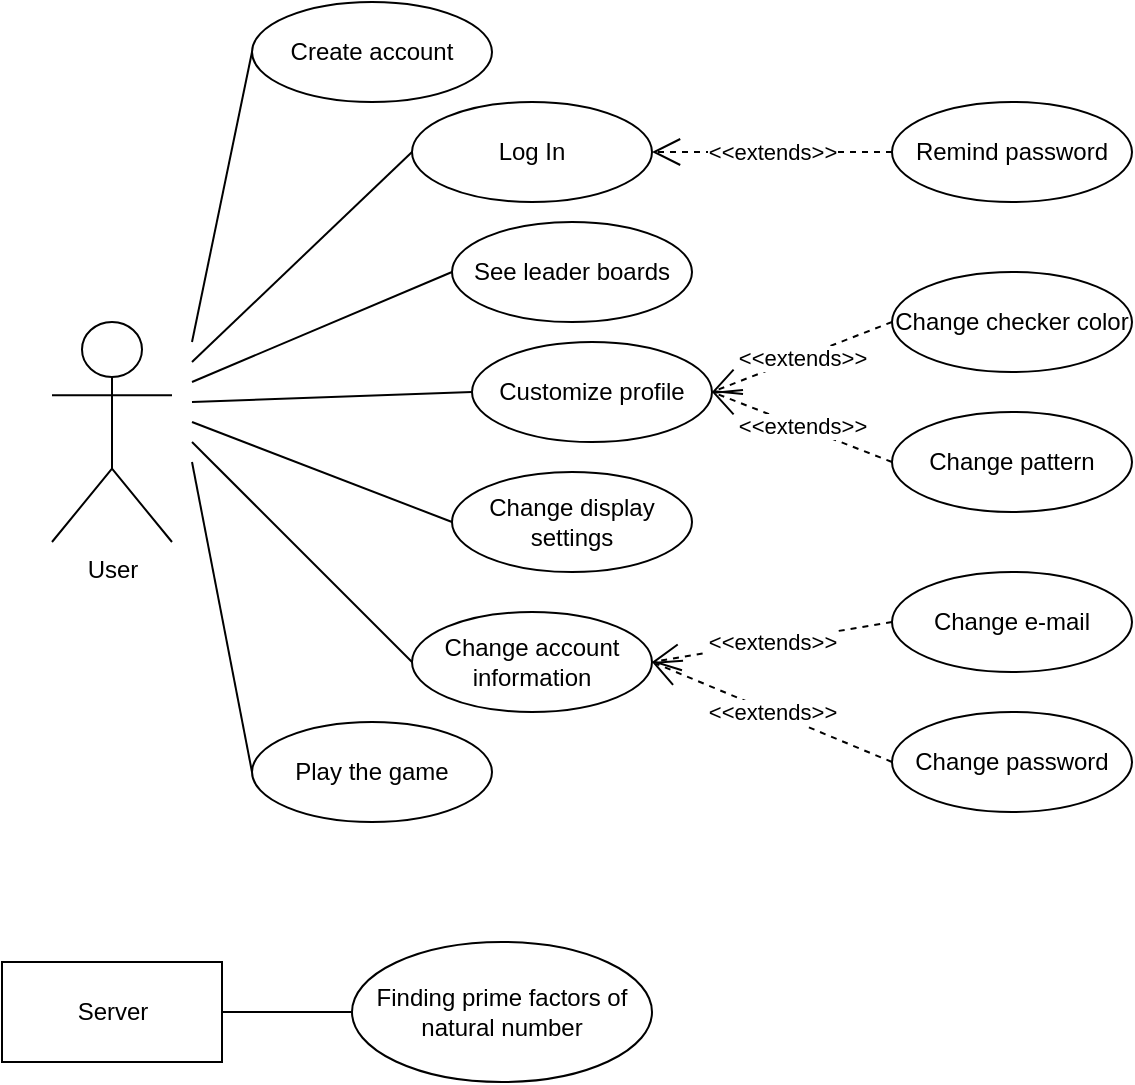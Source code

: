 <mxfile version="13.10.2" type="device"><diagram id="IRn3uLesTpJ_yi20futL" name="Page-1"><mxGraphModel dx="1038" dy="523" grid="1" gridSize="10" guides="1" tooltips="1" connect="1" arrows="1" fold="1" page="1" pageScale="1" pageWidth="850" pageHeight="1100" math="0" shadow="0"><root><mxCell id="0"/><mxCell id="1" parent="0"/><mxCell id="-iSITYaQUtS6uxrDB_0O-1" value="User" style="shape=umlActor;verticalLabelPosition=bottom;verticalAlign=top;html=1;outlineConnect=0;" vertex="1" parent="1"><mxGeometry x="80" y="190" width="60" height="110" as="geometry"/></mxCell><mxCell id="-iSITYaQUtS6uxrDB_0O-3" value="Log In" style="ellipse;whiteSpace=wrap;html=1;" vertex="1" parent="1"><mxGeometry x="260" y="80" width="120" height="50" as="geometry"/></mxCell><mxCell id="-iSITYaQUtS6uxrDB_0O-4" value="Remind password" style="ellipse;whiteSpace=wrap;html=1;" vertex="1" parent="1"><mxGeometry x="500" y="80" width="120" height="50" as="geometry"/></mxCell><mxCell id="-iSITYaQUtS6uxrDB_0O-5" value="" style="endArrow=none;html=1;entryX=0;entryY=0.5;entryDx=0;entryDy=0;" edge="1" parent="1" target="-iSITYaQUtS6uxrDB_0O-3"><mxGeometry width="50" height="50" relative="1" as="geometry"><mxPoint x="150" y="210" as="sourcePoint"/><mxPoint x="450" y="270" as="targetPoint"/></mxGeometry></mxCell><mxCell id="-iSITYaQUtS6uxrDB_0O-6" value="&amp;lt;&amp;lt;extends&amp;gt;&amp;gt;" style="endArrow=open;endSize=12;dashed=1;html=1;exitX=0;exitY=0.5;exitDx=0;exitDy=0;entryX=1;entryY=0.5;entryDx=0;entryDy=0;" edge="1" parent="1" source="-iSITYaQUtS6uxrDB_0O-4" target="-iSITYaQUtS6uxrDB_0O-3"><mxGeometry width="160" relative="1" as="geometry"><mxPoint x="340" y="300" as="sourcePoint"/><mxPoint x="210" y="330" as="targetPoint"/></mxGeometry></mxCell><mxCell id="-iSITYaQUtS6uxrDB_0O-7" value="Customize profile" style="ellipse;whiteSpace=wrap;html=1;" vertex="1" parent="1"><mxGeometry x="290" y="200" width="120" height="50" as="geometry"/></mxCell><mxCell id="-iSITYaQUtS6uxrDB_0O-8" value="See leader boards" style="ellipse;whiteSpace=wrap;html=1;" vertex="1" parent="1"><mxGeometry x="280" y="140" width="120" height="50" as="geometry"/></mxCell><mxCell id="-iSITYaQUtS6uxrDB_0O-9" value="Change checker color" style="ellipse;whiteSpace=wrap;html=1;" vertex="1" parent="1"><mxGeometry x="500" y="165" width="120" height="50" as="geometry"/></mxCell><mxCell id="-iSITYaQUtS6uxrDB_0O-10" value="Change pattern" style="ellipse;whiteSpace=wrap;html=1;" vertex="1" parent="1"><mxGeometry x="500" y="235" width="120" height="50" as="geometry"/></mxCell><mxCell id="-iSITYaQUtS6uxrDB_0O-12" value="&amp;lt;&amp;lt;extends&amp;gt;&amp;gt;" style="endArrow=open;endSize=12;dashed=1;html=1;exitX=0;exitY=0.5;exitDx=0;exitDy=0;entryX=1;entryY=0.5;entryDx=0;entryDy=0;" edge="1" parent="1" source="-iSITYaQUtS6uxrDB_0O-9" target="-iSITYaQUtS6uxrDB_0O-7"><mxGeometry width="160" relative="1" as="geometry"><mxPoint x="480" y="135" as="sourcePoint"/><mxPoint x="360" y="135" as="targetPoint"/></mxGeometry></mxCell><mxCell id="-iSITYaQUtS6uxrDB_0O-13" value="&amp;lt;&amp;lt;extends&amp;gt;&amp;gt;" style="endArrow=open;endSize=12;dashed=1;html=1;exitX=0;exitY=0.5;exitDx=0;exitDy=0;entryX=1;entryY=0.5;entryDx=0;entryDy=0;" edge="1" parent="1" source="-iSITYaQUtS6uxrDB_0O-10" target="-iSITYaQUtS6uxrDB_0O-7"><mxGeometry width="160" relative="1" as="geometry"><mxPoint x="490" y="145" as="sourcePoint"/><mxPoint x="370" y="145" as="targetPoint"/></mxGeometry></mxCell><mxCell id="-iSITYaQUtS6uxrDB_0O-14" value="Change display settings" style="ellipse;whiteSpace=wrap;html=1;" vertex="1" parent="1"><mxGeometry x="280" y="265" width="120" height="50" as="geometry"/></mxCell><mxCell id="-iSITYaQUtS6uxrDB_0O-15" value="Change account information" style="ellipse;whiteSpace=wrap;html=1;" vertex="1" parent="1"><mxGeometry x="260" y="335" width="120" height="50" as="geometry"/></mxCell><mxCell id="-iSITYaQUtS6uxrDB_0O-16" value="Change e-mail" style="ellipse;whiteSpace=wrap;html=1;" vertex="1" parent="1"><mxGeometry x="500" y="315" width="120" height="50" as="geometry"/></mxCell><mxCell id="-iSITYaQUtS6uxrDB_0O-17" value="Change password" style="ellipse;whiteSpace=wrap;html=1;" vertex="1" parent="1"><mxGeometry x="500" y="385" width="120" height="50" as="geometry"/></mxCell><mxCell id="-iSITYaQUtS6uxrDB_0O-18" value="&amp;lt;&amp;lt;extends&amp;gt;&amp;gt;" style="endArrow=open;endSize=12;dashed=1;html=1;exitX=0;exitY=0.5;exitDx=0;exitDy=0;entryX=1;entryY=0.5;entryDx=0;entryDy=0;" edge="1" parent="1" source="-iSITYaQUtS6uxrDB_0O-17" target="-iSITYaQUtS6uxrDB_0O-15"><mxGeometry width="160" relative="1" as="geometry"><mxPoint x="570" y="275" as="sourcePoint"/><mxPoint x="410" y="255" as="targetPoint"/></mxGeometry></mxCell><mxCell id="-iSITYaQUtS6uxrDB_0O-19" value="&amp;lt;&amp;lt;extends&amp;gt;&amp;gt;" style="endArrow=open;endSize=12;dashed=1;html=1;exitX=0;exitY=0.5;exitDx=0;exitDy=0;entryX=1;entryY=0.5;entryDx=0;entryDy=0;" edge="1" parent="1" source="-iSITYaQUtS6uxrDB_0O-16" target="-iSITYaQUtS6uxrDB_0O-15"><mxGeometry width="160" relative="1" as="geometry"><mxPoint x="570" y="205" as="sourcePoint"/><mxPoint x="410" y="255" as="targetPoint"/></mxGeometry></mxCell><mxCell id="-iSITYaQUtS6uxrDB_0O-20" value="Play the game" style="ellipse;whiteSpace=wrap;html=1;" vertex="1" parent="1"><mxGeometry x="180" y="390" width="120" height="50" as="geometry"/></mxCell><mxCell id="-iSITYaQUtS6uxrDB_0O-22" value="" style="endArrow=none;html=1;entryX=0;entryY=0.5;entryDx=0;entryDy=0;" edge="1" parent="1" target="-iSITYaQUtS6uxrDB_0O-8"><mxGeometry width="50" height="50" relative="1" as="geometry"><mxPoint x="150" y="220" as="sourcePoint"/><mxPoint x="190" y="115" as="targetPoint"/></mxGeometry></mxCell><mxCell id="-iSITYaQUtS6uxrDB_0O-23" value="" style="endArrow=none;html=1;entryX=0;entryY=0.5;entryDx=0;entryDy=0;" edge="1" parent="1" target="-iSITYaQUtS6uxrDB_0O-7"><mxGeometry width="50" height="50" relative="1" as="geometry"><mxPoint x="150" y="230" as="sourcePoint"/><mxPoint x="270" y="175" as="targetPoint"/></mxGeometry></mxCell><mxCell id="-iSITYaQUtS6uxrDB_0O-24" value="" style="endArrow=none;html=1;entryX=0;entryY=0.5;entryDx=0;entryDy=0;" edge="1" parent="1" target="-iSITYaQUtS6uxrDB_0O-14"><mxGeometry width="50" height="50" relative="1" as="geometry"><mxPoint x="150" y="240" as="sourcePoint"/><mxPoint x="290" y="235" as="targetPoint"/></mxGeometry></mxCell><mxCell id="-iSITYaQUtS6uxrDB_0O-25" value="" style="endArrow=none;html=1;entryX=0;entryY=0.5;entryDx=0;entryDy=0;" edge="1" parent="1" target="-iSITYaQUtS6uxrDB_0O-15"><mxGeometry width="50" height="50" relative="1" as="geometry"><mxPoint x="150" y="250" as="sourcePoint"/><mxPoint x="300" y="245" as="targetPoint"/></mxGeometry></mxCell><mxCell id="-iSITYaQUtS6uxrDB_0O-26" value="" style="endArrow=none;html=1;entryX=0;entryY=0.5;entryDx=0;entryDy=0;" edge="1" parent="1" target="-iSITYaQUtS6uxrDB_0O-20"><mxGeometry width="50" height="50" relative="1" as="geometry"><mxPoint x="150" y="260" as="sourcePoint"/><mxPoint x="310" y="255" as="targetPoint"/></mxGeometry></mxCell><mxCell id="-iSITYaQUtS6uxrDB_0O-27" value="Server" style="html=1;" vertex="1" parent="1"><mxGeometry x="55" y="510" width="110" height="50" as="geometry"/></mxCell><mxCell id="-iSITYaQUtS6uxrDB_0O-28" value="Finding prime factors of natural number" style="ellipse;whiteSpace=wrap;html=1;" vertex="1" parent="1"><mxGeometry x="230" y="500" width="150" height="70" as="geometry"/></mxCell><mxCell id="-iSITYaQUtS6uxrDB_0O-30" value="" style="endArrow=none;html=1;entryX=0;entryY=0.5;entryDx=0;entryDy=0;exitX=1;exitY=0.5;exitDx=0;exitDy=0;" edge="1" parent="1" source="-iSITYaQUtS6uxrDB_0O-27" target="-iSITYaQUtS6uxrDB_0O-28"><mxGeometry width="50" height="50" relative="1" as="geometry"><mxPoint x="160" y="270" as="sourcePoint"/><mxPoint x="190" y="435" as="targetPoint"/></mxGeometry></mxCell><mxCell id="-iSITYaQUtS6uxrDB_0O-31" value="Create account" style="ellipse;whiteSpace=wrap;html=1;" vertex="1" parent="1"><mxGeometry x="180" y="30" width="120" height="50" as="geometry"/></mxCell><mxCell id="-iSITYaQUtS6uxrDB_0O-32" value="" style="endArrow=none;html=1;entryX=0;entryY=0.5;entryDx=0;entryDy=0;" edge="1" parent="1" target="-iSITYaQUtS6uxrDB_0O-31"><mxGeometry width="50" height="50" relative="1" as="geometry"><mxPoint x="150" y="200" as="sourcePoint"/><mxPoint x="190" y="425" as="targetPoint"/></mxGeometry></mxCell></root></mxGraphModel></diagram></mxfile>